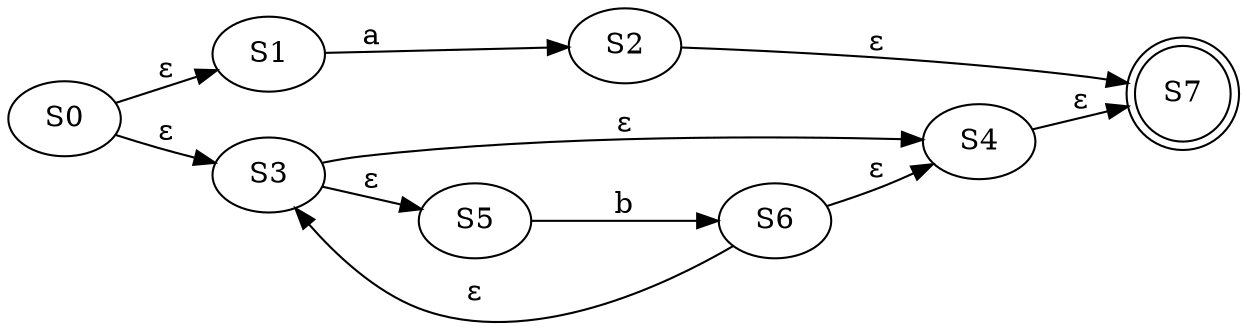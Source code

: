 digraph {
	graph [rankdir=LR]
	S0
	S7 [shape=doublecircle]
	S1
	S2
	S3
	S4
	S5
	S6
	S0 -> S1 [label="ε"]
	S0 -> S3 [label="ε"]
	S1 -> S2 [label=a]
	S2 -> S7 [label="ε"]
	S3 -> S5 [label="ε"]
	S3 -> S4 [label="ε"]
	S4 -> S7 [label="ε"]
	S5 -> S6 [label=b]
	S6 -> S3 [label="ε"]
	S6 -> S4 [label="ε"]
}
